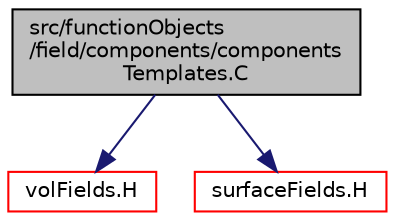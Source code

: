 digraph "src/functionObjects/field/components/componentsTemplates.C"
{
  bgcolor="transparent";
  edge [fontname="Helvetica",fontsize="10",labelfontname="Helvetica",labelfontsize="10"];
  node [fontname="Helvetica",fontsize="10",shape=record];
  Node1 [label="src/functionObjects\l/field/components/components\lTemplates.C",height=0.2,width=0.4,color="black", fillcolor="grey75", style="filled", fontcolor="black"];
  Node1 -> Node2 [color="midnightblue",fontsize="10",style="solid",fontname="Helvetica"];
  Node2 [label="volFields.H",height=0.2,width=0.4,color="red",URL="$a05764.html"];
  Node1 -> Node3 [color="midnightblue",fontsize="10",style="solid",fontname="Helvetica"];
  Node3 [label="surfaceFields.H",height=0.2,width=0.4,color="red",URL="$a05759.html",tooltip="Foam::surfaceFields. "];
}
